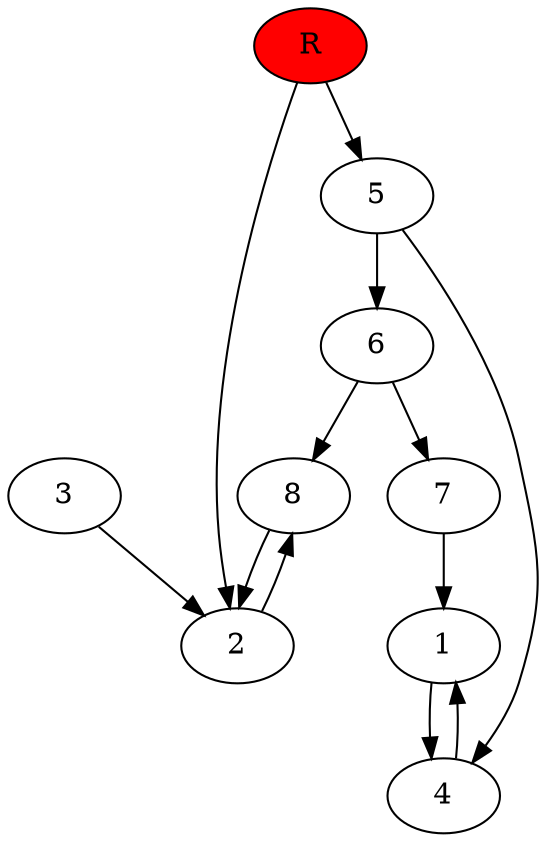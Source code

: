 digraph prb2242 {
	1
	2
	3
	4
	5
	6
	7
	8
	R [fillcolor="#ff0000" style=filled]
	1 -> 4
	2 -> 8
	3 -> 2
	4 -> 1
	5 -> 4
	5 -> 6
	6 -> 7
	6 -> 8
	7 -> 1
	8 -> 2
	R -> 2
	R -> 5
}
